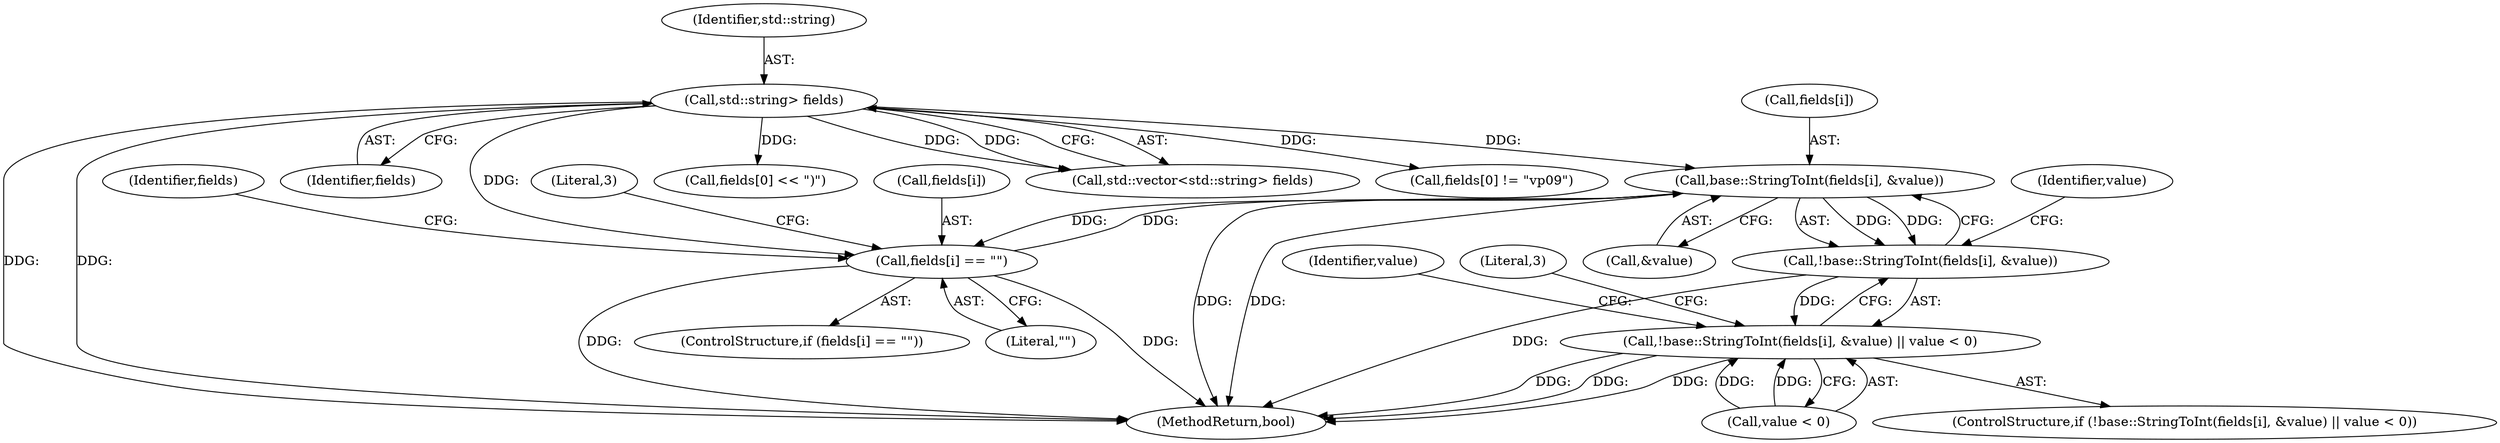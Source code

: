 digraph "0_Chrome_2fb4f2c9c461551d43fdfa28ef4c960da81a47dd_6@array" {
"1000198" [label="(Call,base::StringToInt(fields[i], &value))"];
"1000113" [label="(Call,std::string> fields)"];
"1000176" [label="(Call,fields[i] == \"\")"];
"1000198" [label="(Call,base::StringToInt(fields[i], &value))"];
"1000197" [label="(Call,!base::StringToInt(fields[i], &value))"];
"1000196" [label="(Call,!base::StringToInt(fields[i], &value) || value < 0)"];
"1000195" [label="(ControlStructure,if (!base::StringToInt(fields[i], &value) || value < 0))"];
"1000204" [label="(Call,value < 0)"];
"1000114" [label="(Identifier,std::string)"];
"1000113" [label="(Call,std::string> fields)"];
"1000177" [label="(Call,fields[i])"];
"1000115" [label="(Identifier,fields)"];
"1000180" [label="(Literal,\"\")"];
"1000221" [label="(Identifier,value)"];
"1000196" [label="(Call,!base::StringToInt(fields[i], &value) || value < 0)"];
"1000202" [label="(Call,&value)"];
"1000175" [label="(ControlStructure,if (fields[i] == \"\"))"];
"1000198" [label="(Call,base::StringToInt(fields[i], &value))"];
"1000176" [label="(Call,fields[i] == \"\")"];
"1000199" [label="(Call,fields[i])"];
"1000205" [label="(Identifier,value)"];
"1000156" [label="(Call,fields[0] << \")\")"];
"1000111" [label="(Call,std::vector<std::string> fields)"];
"1000200" [label="(Identifier,fields)"];
"1000197" [label="(Call,!base::StringToInt(fields[i], &value))"];
"1000210" [label="(Literal,3)"];
"1000184" [label="(Literal,3)"];
"1000523" [label="(MethodReturn,bool)"];
"1000143" [label="(Call,fields[0] != \"vp09\")"];
"1000198" -> "1000197"  [label="AST: "];
"1000198" -> "1000202"  [label="CFG: "];
"1000199" -> "1000198"  [label="AST: "];
"1000202" -> "1000198"  [label="AST: "];
"1000197" -> "1000198"  [label="CFG: "];
"1000198" -> "1000523"  [label="DDG: "];
"1000198" -> "1000523"  [label="DDG: "];
"1000198" -> "1000176"  [label="DDG: "];
"1000198" -> "1000197"  [label="DDG: "];
"1000198" -> "1000197"  [label="DDG: "];
"1000113" -> "1000198"  [label="DDG: "];
"1000176" -> "1000198"  [label="DDG: "];
"1000113" -> "1000111"  [label="AST: "];
"1000113" -> "1000115"  [label="CFG: "];
"1000114" -> "1000113"  [label="AST: "];
"1000115" -> "1000113"  [label="AST: "];
"1000111" -> "1000113"  [label="CFG: "];
"1000113" -> "1000523"  [label="DDG: "];
"1000113" -> "1000523"  [label="DDG: "];
"1000113" -> "1000111"  [label="DDG: "];
"1000113" -> "1000111"  [label="DDG: "];
"1000113" -> "1000143"  [label="DDG: "];
"1000113" -> "1000156"  [label="DDG: "];
"1000113" -> "1000176"  [label="DDG: "];
"1000176" -> "1000175"  [label="AST: "];
"1000176" -> "1000180"  [label="CFG: "];
"1000177" -> "1000176"  [label="AST: "];
"1000180" -> "1000176"  [label="AST: "];
"1000184" -> "1000176"  [label="CFG: "];
"1000200" -> "1000176"  [label="CFG: "];
"1000176" -> "1000523"  [label="DDG: "];
"1000176" -> "1000523"  [label="DDG: "];
"1000197" -> "1000196"  [label="AST: "];
"1000205" -> "1000197"  [label="CFG: "];
"1000196" -> "1000197"  [label="CFG: "];
"1000197" -> "1000523"  [label="DDG: "];
"1000197" -> "1000196"  [label="DDG: "];
"1000196" -> "1000195"  [label="AST: "];
"1000196" -> "1000204"  [label="CFG: "];
"1000204" -> "1000196"  [label="AST: "];
"1000210" -> "1000196"  [label="CFG: "];
"1000221" -> "1000196"  [label="CFG: "];
"1000196" -> "1000523"  [label="DDG: "];
"1000196" -> "1000523"  [label="DDG: "];
"1000196" -> "1000523"  [label="DDG: "];
"1000204" -> "1000196"  [label="DDG: "];
"1000204" -> "1000196"  [label="DDG: "];
}
